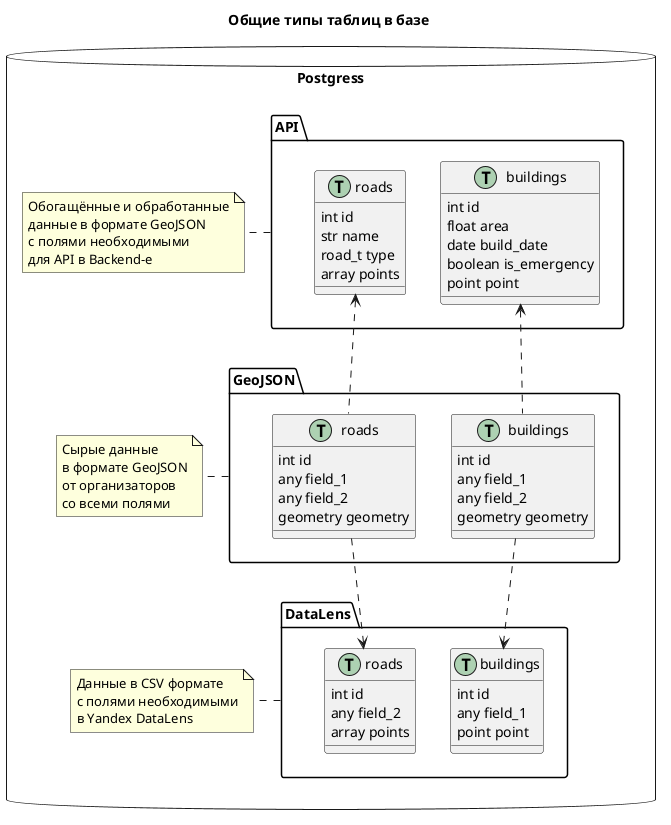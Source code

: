 @startuml tables

title Общие типы таблиц в базе

database Postgress {
    namespace GeoJSON {
        class buildings << (T,#ADD1B2) >> {
            int id
            any field_1
            any field_2
            geometry geometry
        }
        class roads << (T,#ADD1B2) >> {
            int id
            any field_1
            any field_2
            geometry geometry
        }
    }
    note right of GeoJSON
    Сырые данные
    в формате GeoJSON
    от организаторов
    со всеми полями
    end note
    namespace DataLens {
        class buildings << (T,#ADD1B2) >> {
            int id
            any field_1
            point point
        }
        class roads << (T,#ADD1B2) >> {
            int id
            any field_2
            array points
        }
    }
    note right of DataLens
    Данные в CSV формате
    с полями необходимыми
    в Yandex DataLens
    end note
    namespace API {
        class buildings << (T,#ADD1B2) >> {
            int id
            float area
            date build_date
            boolean is_emergency
            point point
        }
        class roads << (T,#ADD1B2) >> {
            int id
            str name
            road_t type
            array points
        }
    }
    note right of API
    Обогащённые и обработанные
    данные в формате GeoJSON
    с полями необходимыми
    для API в Backend-е
    end note
    GeoJSON.buildings .down.> DataLens.buildings
    GeoJSON.roads .down.> DataLens.roads
    GeoJSON.buildings .up.> API.buildings
    GeoJSON.roads .up.> API.roads
}

@enduml
